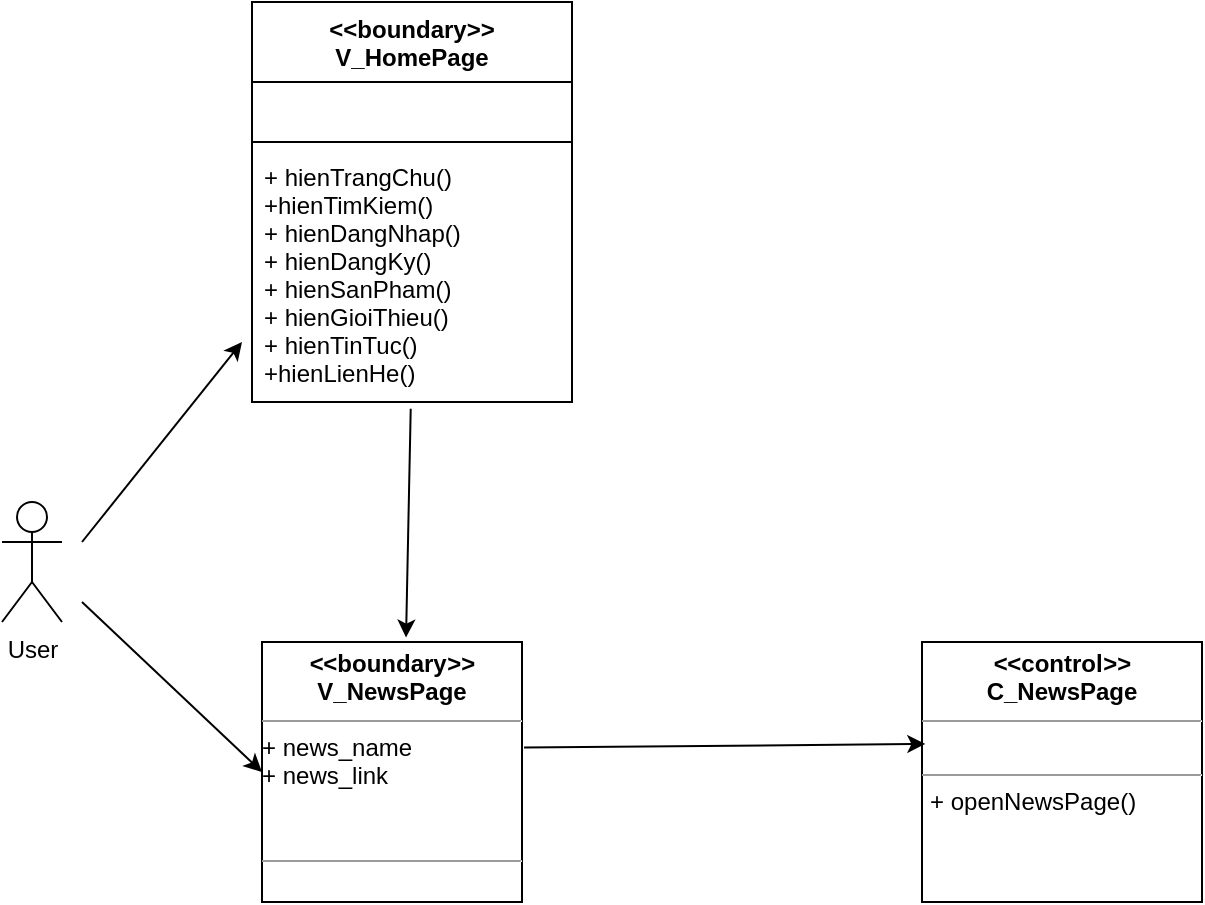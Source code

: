 <mxfile version="14.0.4" type="github">
  <diagram id="a2SeSxV-dU5_Vpd82xMR" name="Page-1">
    <mxGraphModel dx="1038" dy="548" grid="1" gridSize="10" guides="1" tooltips="1" connect="1" arrows="1" fold="1" page="1" pageScale="1" pageWidth="827" pageHeight="1169" math="0" shadow="0">
      <root>
        <mxCell id="0" />
        <mxCell id="1" parent="0" />
        <mxCell id="BW2VcDT7gtz4ToeszrBm-8" value="User" style="shape=umlActor;verticalLabelPosition=bottom;verticalAlign=top;html=1;" parent="1" vertex="1">
          <mxGeometry x="60" y="260" width="30" height="60" as="geometry" />
        </mxCell>
        <mxCell id="BW2VcDT7gtz4ToeszrBm-9" value="&lt;p style=&quot;margin: 0px ; margin-top: 4px ; text-align: center&quot;&gt;&lt;b&gt;&lt;i&gt;&amp;lt;&lt;/i&gt;&amp;lt;boundary&lt;i&gt;&amp;gt;&amp;gt;&lt;/i&gt;&lt;br&gt;V_NewsPage&lt;/b&gt;&lt;/p&gt;&lt;hr size=&quot;1&quot;&gt;&lt;div&gt;+ news_name&lt;/div&gt;&lt;div&gt;+ news_link&lt;/div&gt;&lt;div&gt;&lt;br&gt;&lt;/div&gt;&lt;br&gt;&lt;hr size=&quot;1&quot;&gt;&lt;p style=&quot;margin: 0px ; margin-left: 4px&quot;&gt;&lt;br&gt;&lt;/p&gt;" style="verticalAlign=top;align=left;overflow=fill;fontSize=12;fontFamily=Helvetica;html=1;" parent="1" vertex="1">
          <mxGeometry x="190" y="330" width="130" height="130" as="geometry" />
        </mxCell>
        <mxCell id="BW2VcDT7gtz4ToeszrBm-10" value="&lt;p style=&quot;margin: 0px ; margin-top: 4px ; text-align: center&quot;&gt;&lt;b&gt;&lt;i&gt;&amp;lt;&lt;/i&gt;&amp;lt;control&lt;i&gt;&amp;gt;&amp;gt;&lt;/i&gt;&lt;br&gt;C_NewsPage&lt;/b&gt;&lt;/p&gt;&lt;hr size=&quot;1&quot;&gt;&lt;br&gt;&lt;hr size=&quot;1&quot;&gt;&lt;p style=&quot;margin: 0px ; margin-left: 4px&quot;&gt;+ openNewsPage()&lt;br&gt;&lt;br&gt;&lt;/p&gt;" style="verticalAlign=top;align=left;overflow=fill;fontSize=12;fontFamily=Helvetica;html=1;" parent="1" vertex="1">
          <mxGeometry x="520" y="330" width="140" height="130" as="geometry" />
        </mxCell>
        <mxCell id="BW2VcDT7gtz4ToeszrBm-11" value="" style="endArrow=classic;html=1;exitX=1.008;exitY=0.406;exitDx=0;exitDy=0;exitPerimeter=0;entryX=0.012;entryY=0.392;entryDx=0;entryDy=0;entryPerimeter=0;" parent="1" source="BW2VcDT7gtz4ToeszrBm-9" target="BW2VcDT7gtz4ToeszrBm-10" edge="1">
          <mxGeometry width="50" height="50" relative="1" as="geometry">
            <mxPoint x="390" y="320" as="sourcePoint" />
            <mxPoint x="431" y="308" as="targetPoint" />
          </mxGeometry>
        </mxCell>
        <mxCell id="BW2VcDT7gtz4ToeszrBm-12" value="" style="endArrow=classic;html=1;entryX=0;entryY=0.5;entryDx=0;entryDy=0;" parent="1" target="BW2VcDT7gtz4ToeszrBm-9" edge="1">
          <mxGeometry width="50" height="50" relative="1" as="geometry">
            <mxPoint x="100" y="310" as="sourcePoint" />
            <mxPoint x="180" y="294" as="targetPoint" />
          </mxGeometry>
        </mxCell>
        <mxCell id="3R42G2zZlR5V5u26kG0p-3" value="&lt;&lt;boundary&gt;&gt;&#xa;V_HomePage" style="swimlane;fontStyle=1;align=center;verticalAlign=top;childLayout=stackLayout;horizontal=1;startSize=40;horizontalStack=0;resizeParent=1;resizeParentMax=0;resizeLast=0;collapsible=1;marginBottom=0;" vertex="1" parent="1">
          <mxGeometry x="185" y="10" width="160" height="200" as="geometry" />
        </mxCell>
        <mxCell id="3R42G2zZlR5V5u26kG0p-4" value="  " style="text;strokeColor=none;fillColor=none;align=left;verticalAlign=top;spacingLeft=4;spacingRight=4;overflow=hidden;rotatable=0;points=[[0,0.5],[1,0.5]];portConstraint=eastwest;" vertex="1" parent="3R42G2zZlR5V5u26kG0p-3">
          <mxGeometry y="40" width="160" height="26" as="geometry" />
        </mxCell>
        <mxCell id="3R42G2zZlR5V5u26kG0p-5" value="" style="line;strokeWidth=1;fillColor=none;align=left;verticalAlign=middle;spacingTop=-1;spacingLeft=3;spacingRight=3;rotatable=0;labelPosition=right;points=[];portConstraint=eastwest;" vertex="1" parent="3R42G2zZlR5V5u26kG0p-3">
          <mxGeometry y="66" width="160" height="8" as="geometry" />
        </mxCell>
        <mxCell id="3R42G2zZlR5V5u26kG0p-6" value="+ hienTrangChu()&#xa;+hienTimKiem()&#xa;+ hienDangNhap()&#xa;+ hienDangKy()&#xa;+ hienSanPham()&#xa;+ hienGioiThieu()&#xa;+ hienTinTuc()&#xa;+hienLienHe()" style="text;strokeColor=none;fillColor=none;align=left;verticalAlign=top;spacingLeft=4;spacingRight=4;overflow=hidden;rotatable=0;points=[[0,0.5],[1,0.5]];portConstraint=eastwest;" vertex="1" parent="3R42G2zZlR5V5u26kG0p-3">
          <mxGeometry y="74" width="160" height="126" as="geometry" />
        </mxCell>
        <mxCell id="3R42G2zZlR5V5u26kG0p-7" value="" style="endArrow=classic;html=1;" edge="1" parent="1">
          <mxGeometry width="50" height="50" relative="1" as="geometry">
            <mxPoint x="100" y="280" as="sourcePoint" />
            <mxPoint x="180" y="180" as="targetPoint" />
          </mxGeometry>
        </mxCell>
        <mxCell id="3R42G2zZlR5V5u26kG0p-8" value="" style="endArrow=classic;html=1;entryX=0.554;entryY=-0.017;entryDx=0;entryDy=0;exitX=0.496;exitY=1.027;exitDx=0;exitDy=0;exitPerimeter=0;entryPerimeter=0;" edge="1" parent="1" source="3R42G2zZlR5V5u26kG0p-6" target="BW2VcDT7gtz4ToeszrBm-9">
          <mxGeometry width="50" height="50" relative="1" as="geometry">
            <mxPoint x="120" y="330" as="sourcePoint" />
            <mxPoint x="220" y="435" as="targetPoint" />
          </mxGeometry>
        </mxCell>
      </root>
    </mxGraphModel>
  </diagram>
</mxfile>
